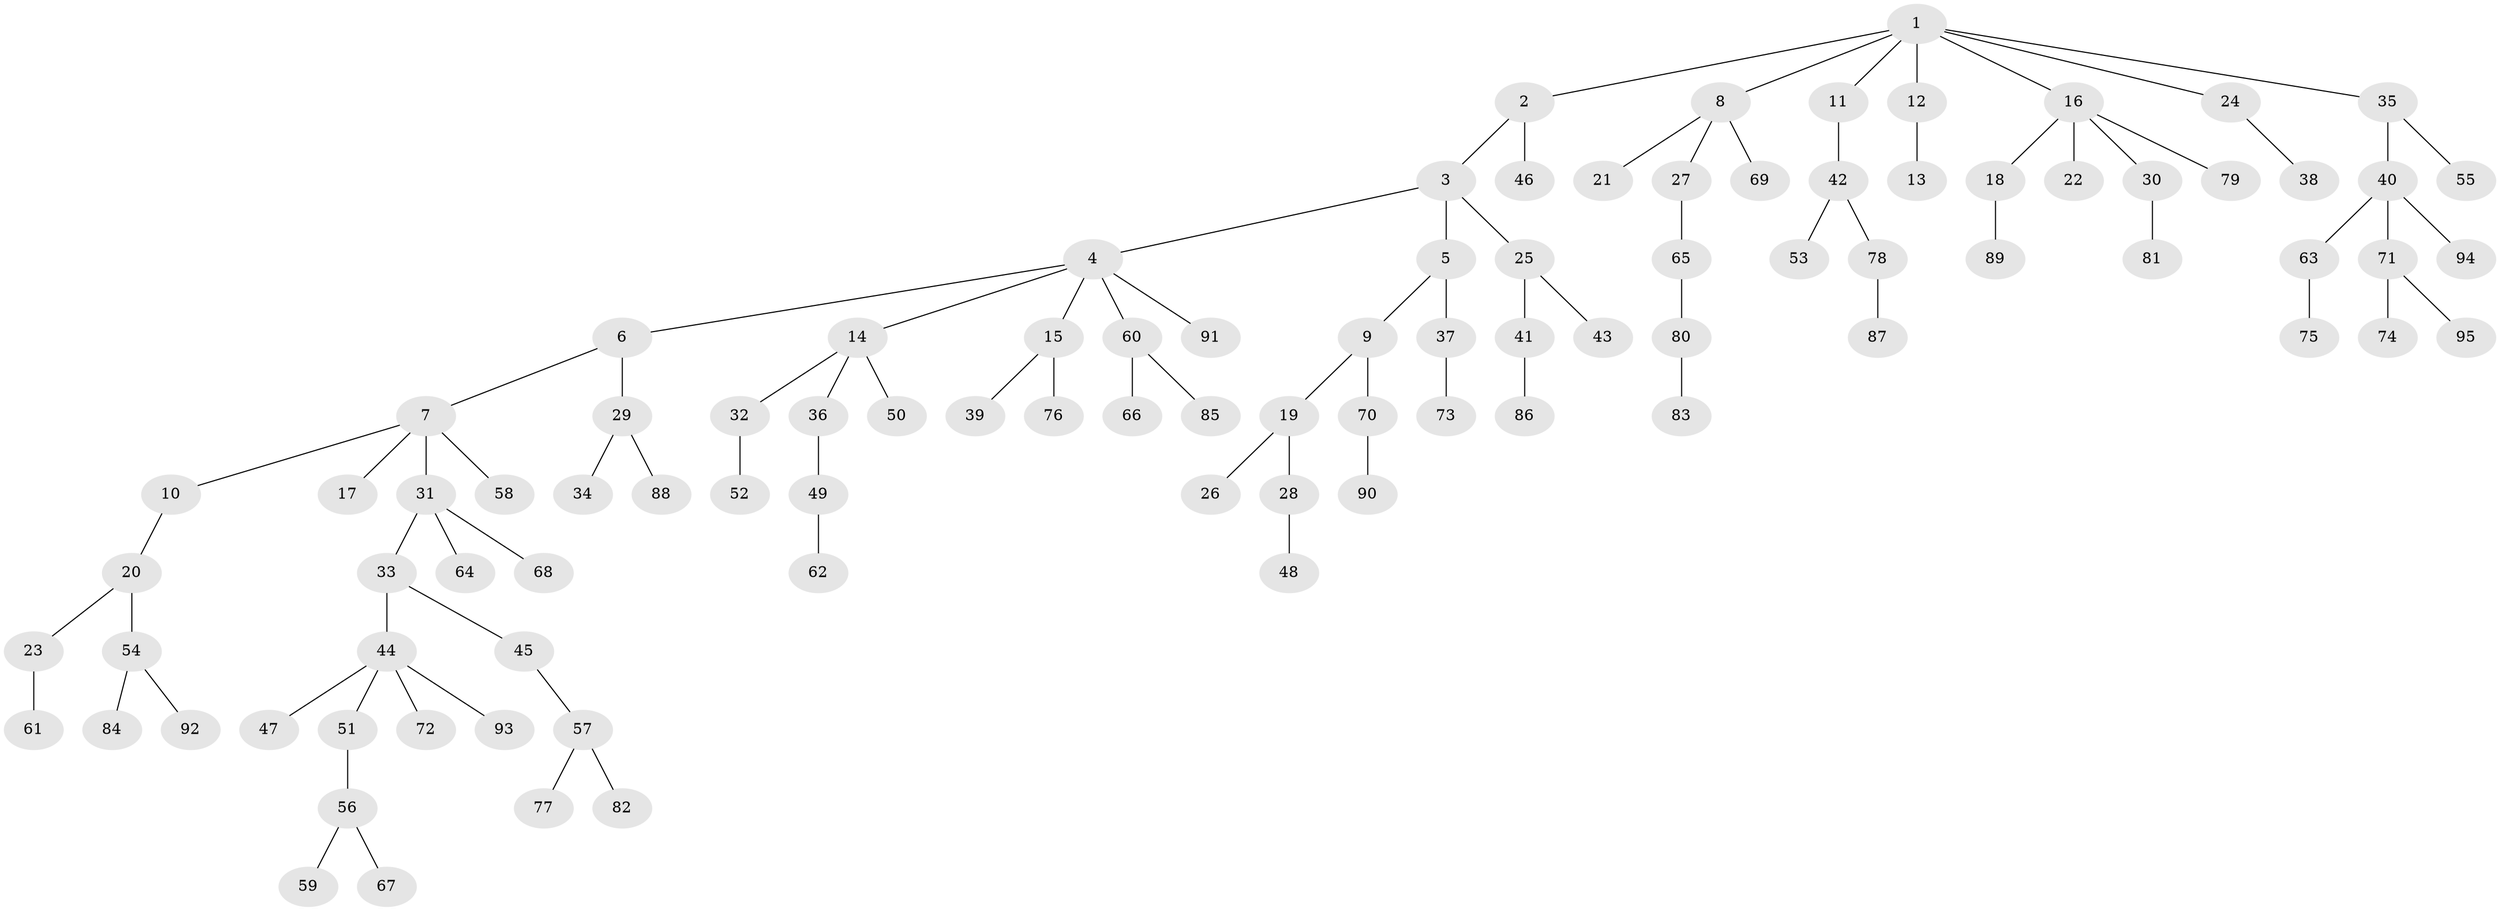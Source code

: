 // Generated by graph-tools (version 1.1) at 2025/26/03/09/25 03:26:22]
// undirected, 95 vertices, 94 edges
graph export_dot {
graph [start="1"]
  node [color=gray90,style=filled];
  1;
  2;
  3;
  4;
  5;
  6;
  7;
  8;
  9;
  10;
  11;
  12;
  13;
  14;
  15;
  16;
  17;
  18;
  19;
  20;
  21;
  22;
  23;
  24;
  25;
  26;
  27;
  28;
  29;
  30;
  31;
  32;
  33;
  34;
  35;
  36;
  37;
  38;
  39;
  40;
  41;
  42;
  43;
  44;
  45;
  46;
  47;
  48;
  49;
  50;
  51;
  52;
  53;
  54;
  55;
  56;
  57;
  58;
  59;
  60;
  61;
  62;
  63;
  64;
  65;
  66;
  67;
  68;
  69;
  70;
  71;
  72;
  73;
  74;
  75;
  76;
  77;
  78;
  79;
  80;
  81;
  82;
  83;
  84;
  85;
  86;
  87;
  88;
  89;
  90;
  91;
  92;
  93;
  94;
  95;
  1 -- 2;
  1 -- 8;
  1 -- 11;
  1 -- 12;
  1 -- 16;
  1 -- 24;
  1 -- 35;
  2 -- 3;
  2 -- 46;
  3 -- 4;
  3 -- 5;
  3 -- 25;
  4 -- 6;
  4 -- 14;
  4 -- 15;
  4 -- 60;
  4 -- 91;
  5 -- 9;
  5 -- 37;
  6 -- 7;
  6 -- 29;
  7 -- 10;
  7 -- 17;
  7 -- 31;
  7 -- 58;
  8 -- 21;
  8 -- 27;
  8 -- 69;
  9 -- 19;
  9 -- 70;
  10 -- 20;
  11 -- 42;
  12 -- 13;
  14 -- 32;
  14 -- 36;
  14 -- 50;
  15 -- 39;
  15 -- 76;
  16 -- 18;
  16 -- 22;
  16 -- 30;
  16 -- 79;
  18 -- 89;
  19 -- 26;
  19 -- 28;
  20 -- 23;
  20 -- 54;
  23 -- 61;
  24 -- 38;
  25 -- 41;
  25 -- 43;
  27 -- 65;
  28 -- 48;
  29 -- 34;
  29 -- 88;
  30 -- 81;
  31 -- 33;
  31 -- 64;
  31 -- 68;
  32 -- 52;
  33 -- 44;
  33 -- 45;
  35 -- 40;
  35 -- 55;
  36 -- 49;
  37 -- 73;
  40 -- 63;
  40 -- 71;
  40 -- 94;
  41 -- 86;
  42 -- 53;
  42 -- 78;
  44 -- 47;
  44 -- 51;
  44 -- 72;
  44 -- 93;
  45 -- 57;
  49 -- 62;
  51 -- 56;
  54 -- 84;
  54 -- 92;
  56 -- 59;
  56 -- 67;
  57 -- 77;
  57 -- 82;
  60 -- 66;
  60 -- 85;
  63 -- 75;
  65 -- 80;
  70 -- 90;
  71 -- 74;
  71 -- 95;
  78 -- 87;
  80 -- 83;
}
